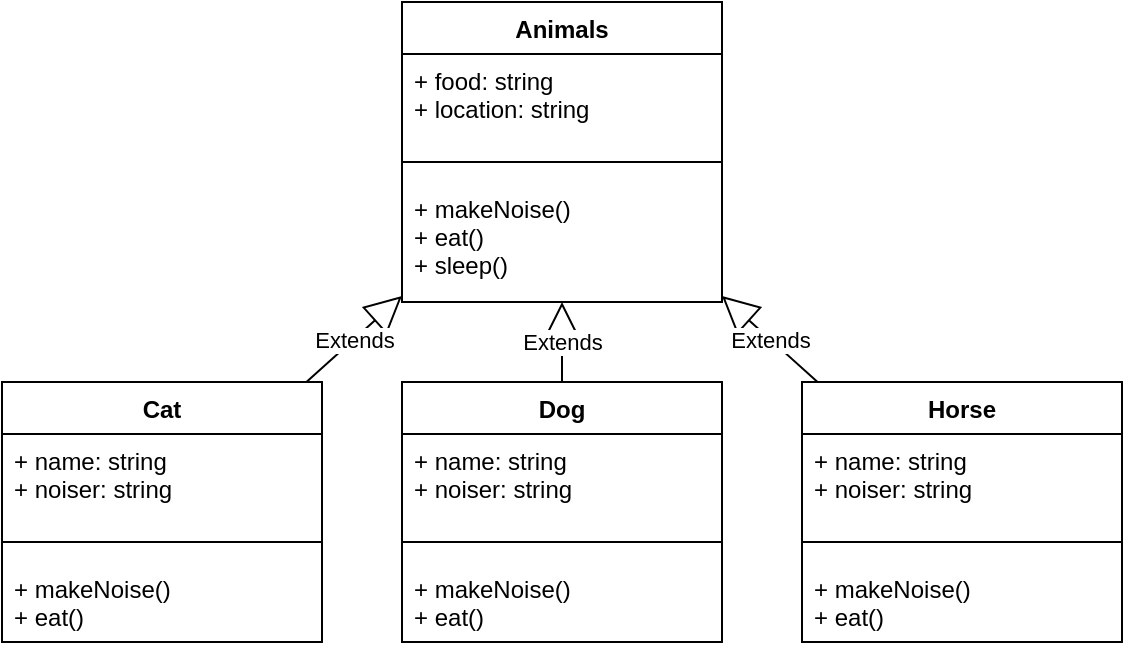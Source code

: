 <mxfile version="14.4.3" type="device"><diagram id="C5RBs43oDa-KdzZeNtuy" name="Page-1"><mxGraphModel dx="852" dy="494" grid="1" gridSize="10" guides="1" tooltips="1" connect="1" arrows="1" fold="1" page="1" pageScale="1" pageWidth="827" pageHeight="1169" math="0" shadow="0"><root><mxCell id="WIyWlLk6GJQsqaUBKTNV-0"/><mxCell id="WIyWlLk6GJQsqaUBKTNV-1" parent="WIyWlLk6GJQsqaUBKTNV-0"/><mxCell id="EjGcWB9c5s7H8TlbRM08-0" value="Animals" style="swimlane;fontStyle=1;align=center;verticalAlign=top;childLayout=stackLayout;horizontal=1;startSize=26;horizontalStack=0;resizeParent=1;resizeParentMax=0;resizeLast=0;collapsible=1;marginBottom=0;" vertex="1" parent="WIyWlLk6GJQsqaUBKTNV-1"><mxGeometry x="280" y="10" width="160" height="150" as="geometry"/></mxCell><mxCell id="EjGcWB9c5s7H8TlbRM08-1" value="+ food: string&#10;+ location: string" style="text;strokeColor=none;fillColor=none;align=left;verticalAlign=top;spacingLeft=4;spacingRight=4;overflow=hidden;rotatable=0;points=[[0,0.5],[1,0.5]];portConstraint=eastwest;" vertex="1" parent="EjGcWB9c5s7H8TlbRM08-0"><mxGeometry y="26" width="160" height="44" as="geometry"/></mxCell><mxCell id="EjGcWB9c5s7H8TlbRM08-2" value="" style="line;strokeWidth=1;fillColor=none;align=left;verticalAlign=middle;spacingTop=-1;spacingLeft=3;spacingRight=3;rotatable=0;labelPosition=right;points=[];portConstraint=eastwest;" vertex="1" parent="EjGcWB9c5s7H8TlbRM08-0"><mxGeometry y="70" width="160" height="20" as="geometry"/></mxCell><mxCell id="EjGcWB9c5s7H8TlbRM08-3" value="+ makeNoise()&#10;+ eat()&#10;+ sleep()" style="text;strokeColor=none;fillColor=none;align=left;verticalAlign=top;spacingLeft=4;spacingRight=4;overflow=hidden;rotatable=0;points=[[0,0.5],[1,0.5]];portConstraint=eastwest;" vertex="1" parent="EjGcWB9c5s7H8TlbRM08-0"><mxGeometry y="90" width="160" height="60" as="geometry"/></mxCell><mxCell id="EjGcWB9c5s7H8TlbRM08-4" value="Cat" style="swimlane;fontStyle=1;align=center;verticalAlign=top;childLayout=stackLayout;horizontal=1;startSize=26;horizontalStack=0;resizeParent=1;resizeParentMax=0;resizeLast=0;collapsible=1;marginBottom=0;" vertex="1" parent="WIyWlLk6GJQsqaUBKTNV-1"><mxGeometry x="80" y="200" width="160" height="130" as="geometry"/></mxCell><mxCell id="EjGcWB9c5s7H8TlbRM08-5" value="+ name: string&#10;+ noiser: string" style="text;strokeColor=none;fillColor=none;align=left;verticalAlign=top;spacingLeft=4;spacingRight=4;overflow=hidden;rotatable=0;points=[[0,0.5],[1,0.5]];portConstraint=eastwest;" vertex="1" parent="EjGcWB9c5s7H8TlbRM08-4"><mxGeometry y="26" width="160" height="44" as="geometry"/></mxCell><mxCell id="EjGcWB9c5s7H8TlbRM08-6" value="" style="line;strokeWidth=1;fillColor=none;align=left;verticalAlign=middle;spacingTop=-1;spacingLeft=3;spacingRight=3;rotatable=0;labelPosition=right;points=[];portConstraint=eastwest;" vertex="1" parent="EjGcWB9c5s7H8TlbRM08-4"><mxGeometry y="70" width="160" height="20" as="geometry"/></mxCell><mxCell id="EjGcWB9c5s7H8TlbRM08-7" value="+ makeNoise()&#10;+ eat()" style="text;strokeColor=none;fillColor=none;align=left;verticalAlign=top;spacingLeft=4;spacingRight=4;overflow=hidden;rotatable=0;points=[[0,0.5],[1,0.5]];portConstraint=eastwest;" vertex="1" parent="EjGcWB9c5s7H8TlbRM08-4"><mxGeometry y="90" width="160" height="40" as="geometry"/></mxCell><mxCell id="EjGcWB9c5s7H8TlbRM08-8" value="Dog" style="swimlane;fontStyle=1;align=center;verticalAlign=top;childLayout=stackLayout;horizontal=1;startSize=26;horizontalStack=0;resizeParent=1;resizeParentMax=0;resizeLast=0;collapsible=1;marginBottom=0;" vertex="1" parent="WIyWlLk6GJQsqaUBKTNV-1"><mxGeometry x="280" y="200" width="160" height="130" as="geometry"/></mxCell><mxCell id="EjGcWB9c5s7H8TlbRM08-9" value="+ name: string&#10;+ noiser: string" style="text;strokeColor=none;fillColor=none;align=left;verticalAlign=top;spacingLeft=4;spacingRight=4;overflow=hidden;rotatable=0;points=[[0,0.5],[1,0.5]];portConstraint=eastwest;" vertex="1" parent="EjGcWB9c5s7H8TlbRM08-8"><mxGeometry y="26" width="160" height="44" as="geometry"/></mxCell><mxCell id="EjGcWB9c5s7H8TlbRM08-10" value="" style="line;strokeWidth=1;fillColor=none;align=left;verticalAlign=middle;spacingTop=-1;spacingLeft=3;spacingRight=3;rotatable=0;labelPosition=right;points=[];portConstraint=eastwest;" vertex="1" parent="EjGcWB9c5s7H8TlbRM08-8"><mxGeometry y="70" width="160" height="20" as="geometry"/></mxCell><mxCell id="EjGcWB9c5s7H8TlbRM08-11" value="+ makeNoise()&#10;+ eat()" style="text;strokeColor=none;fillColor=none;align=left;verticalAlign=top;spacingLeft=4;spacingRight=4;overflow=hidden;rotatable=0;points=[[0,0.5],[1,0.5]];portConstraint=eastwest;" vertex="1" parent="EjGcWB9c5s7H8TlbRM08-8"><mxGeometry y="90" width="160" height="40" as="geometry"/></mxCell><mxCell id="EjGcWB9c5s7H8TlbRM08-12" value="Horse" style="swimlane;fontStyle=1;align=center;verticalAlign=top;childLayout=stackLayout;horizontal=1;startSize=26;horizontalStack=0;resizeParent=1;resizeParentMax=0;resizeLast=0;collapsible=1;marginBottom=0;" vertex="1" parent="WIyWlLk6GJQsqaUBKTNV-1"><mxGeometry x="480" y="200" width="160" height="130" as="geometry"/></mxCell><mxCell id="EjGcWB9c5s7H8TlbRM08-13" value="+ name: string&#10;+ noiser: string" style="text;strokeColor=none;fillColor=none;align=left;verticalAlign=top;spacingLeft=4;spacingRight=4;overflow=hidden;rotatable=0;points=[[0,0.5],[1,0.5]];portConstraint=eastwest;" vertex="1" parent="EjGcWB9c5s7H8TlbRM08-12"><mxGeometry y="26" width="160" height="44" as="geometry"/></mxCell><mxCell id="EjGcWB9c5s7H8TlbRM08-14" value="" style="line;strokeWidth=1;fillColor=none;align=left;verticalAlign=middle;spacingTop=-1;spacingLeft=3;spacingRight=3;rotatable=0;labelPosition=right;points=[];portConstraint=eastwest;" vertex="1" parent="EjGcWB9c5s7H8TlbRM08-12"><mxGeometry y="70" width="160" height="20" as="geometry"/></mxCell><mxCell id="EjGcWB9c5s7H8TlbRM08-15" value="+ makeNoise()&#10;+ eat()" style="text;strokeColor=none;fillColor=none;align=left;verticalAlign=top;spacingLeft=4;spacingRight=4;overflow=hidden;rotatable=0;points=[[0,0.5],[1,0.5]];portConstraint=eastwest;" vertex="1" parent="EjGcWB9c5s7H8TlbRM08-12"><mxGeometry y="90" width="160" height="40" as="geometry"/></mxCell><mxCell id="EjGcWB9c5s7H8TlbRM08-16" value="Extends" style="endArrow=block;endSize=16;endFill=0;html=1;" edge="1" parent="WIyWlLk6GJQsqaUBKTNV-1" source="EjGcWB9c5s7H8TlbRM08-4" target="EjGcWB9c5s7H8TlbRM08-0"><mxGeometry width="160" relative="1" as="geometry"><mxPoint x="120" y="170" as="sourcePoint"/><mxPoint x="280" y="170" as="targetPoint"/></mxGeometry></mxCell><mxCell id="EjGcWB9c5s7H8TlbRM08-17" value="Extends" style="endArrow=block;endSize=16;endFill=0;html=1;" edge="1" parent="WIyWlLk6GJQsqaUBKTNV-1" source="EjGcWB9c5s7H8TlbRM08-8" target="EjGcWB9c5s7H8TlbRM08-0"><mxGeometry width="160" relative="1" as="geometry"><mxPoint x="330" y="190" as="sourcePoint"/><mxPoint x="490" y="190" as="targetPoint"/></mxGeometry></mxCell><mxCell id="EjGcWB9c5s7H8TlbRM08-18" value="Extends" style="endArrow=block;endSize=16;endFill=0;html=1;" edge="1" parent="WIyWlLk6GJQsqaUBKTNV-1" source="EjGcWB9c5s7H8TlbRM08-12" target="EjGcWB9c5s7H8TlbRM08-0"><mxGeometry width="160" relative="1" as="geometry"><mxPoint x="510" y="160" as="sourcePoint"/><mxPoint x="670" y="160" as="targetPoint"/></mxGeometry></mxCell></root></mxGraphModel></diagram></mxfile>